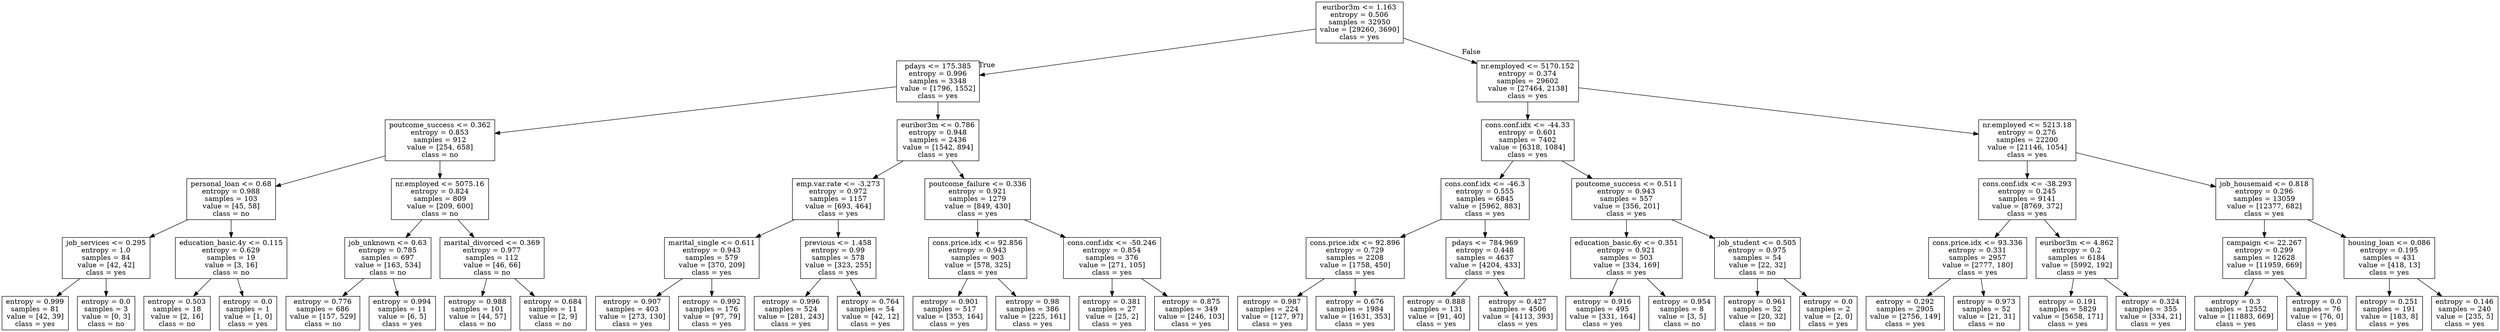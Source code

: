 digraph Tree {
node [shape=box] ;
0 [label="euribor3m <= 1.163\nentropy = 0.506\nsamples = 32950\nvalue = [29260, 3690]\nclass = yes"] ;
1 [label="pdays <= 175.385\nentropy = 0.996\nsamples = 3348\nvalue = [1796, 1552]\nclass = yes"] ;
0 -> 1 [labeldistance=2.5, labelangle=45, headlabel="True"] ;
2 [label="poutcome_success <= 0.362\nentropy = 0.853\nsamples = 912\nvalue = [254, 658]\nclass = no"] ;
1 -> 2 ;
3 [label="personal_loan <= 0.68\nentropy = 0.988\nsamples = 103\nvalue = [45, 58]\nclass = no"] ;
2 -> 3 ;
4 [label="job_services <= 0.295\nentropy = 1.0\nsamples = 84\nvalue = [42, 42]\nclass = yes"] ;
3 -> 4 ;
5 [label="entropy = 0.999\nsamples = 81\nvalue = [42, 39]\nclass = yes"] ;
4 -> 5 ;
6 [label="entropy = 0.0\nsamples = 3\nvalue = [0, 3]\nclass = no"] ;
4 -> 6 ;
7 [label="education_basic.4y <= 0.115\nentropy = 0.629\nsamples = 19\nvalue = [3, 16]\nclass = no"] ;
3 -> 7 ;
8 [label="entropy = 0.503\nsamples = 18\nvalue = [2, 16]\nclass = no"] ;
7 -> 8 ;
9 [label="entropy = 0.0\nsamples = 1\nvalue = [1, 0]\nclass = yes"] ;
7 -> 9 ;
10 [label="nr.employed <= 5075.16\nentropy = 0.824\nsamples = 809\nvalue = [209, 600]\nclass = no"] ;
2 -> 10 ;
11 [label="job_unknown <= 0.63\nentropy = 0.785\nsamples = 697\nvalue = [163, 534]\nclass = no"] ;
10 -> 11 ;
12 [label="entropy = 0.776\nsamples = 686\nvalue = [157, 529]\nclass = no"] ;
11 -> 12 ;
13 [label="entropy = 0.994\nsamples = 11\nvalue = [6, 5]\nclass = yes"] ;
11 -> 13 ;
14 [label="marital_divorced <= 0.369\nentropy = 0.977\nsamples = 112\nvalue = [46, 66]\nclass = no"] ;
10 -> 14 ;
15 [label="entropy = 0.988\nsamples = 101\nvalue = [44, 57]\nclass = no"] ;
14 -> 15 ;
16 [label="entropy = 0.684\nsamples = 11\nvalue = [2, 9]\nclass = no"] ;
14 -> 16 ;
17 [label="euribor3m <= 0.786\nentropy = 0.948\nsamples = 2436\nvalue = [1542, 894]\nclass = yes"] ;
1 -> 17 ;
18 [label="emp.var.rate <= -3.273\nentropy = 0.972\nsamples = 1157\nvalue = [693, 464]\nclass = yes"] ;
17 -> 18 ;
19 [label="marital_single <= 0.611\nentropy = 0.943\nsamples = 579\nvalue = [370, 209]\nclass = yes"] ;
18 -> 19 ;
20 [label="entropy = 0.907\nsamples = 403\nvalue = [273, 130]\nclass = yes"] ;
19 -> 20 ;
21 [label="entropy = 0.992\nsamples = 176\nvalue = [97, 79]\nclass = yes"] ;
19 -> 21 ;
22 [label="previous <= 1.458\nentropy = 0.99\nsamples = 578\nvalue = [323, 255]\nclass = yes"] ;
18 -> 22 ;
23 [label="entropy = 0.996\nsamples = 524\nvalue = [281, 243]\nclass = yes"] ;
22 -> 23 ;
24 [label="entropy = 0.764\nsamples = 54\nvalue = [42, 12]\nclass = yes"] ;
22 -> 24 ;
25 [label="poutcome_failure <= 0.336\nentropy = 0.921\nsamples = 1279\nvalue = [849, 430]\nclass = yes"] ;
17 -> 25 ;
26 [label="cons.price.idx <= 92.856\nentropy = 0.943\nsamples = 903\nvalue = [578, 325]\nclass = yes"] ;
25 -> 26 ;
27 [label="entropy = 0.901\nsamples = 517\nvalue = [353, 164]\nclass = yes"] ;
26 -> 27 ;
28 [label="entropy = 0.98\nsamples = 386\nvalue = [225, 161]\nclass = yes"] ;
26 -> 28 ;
29 [label="cons.conf.idx <= -50.246\nentropy = 0.854\nsamples = 376\nvalue = [271, 105]\nclass = yes"] ;
25 -> 29 ;
30 [label="entropy = 0.381\nsamples = 27\nvalue = [25, 2]\nclass = yes"] ;
29 -> 30 ;
31 [label="entropy = 0.875\nsamples = 349\nvalue = [246, 103]\nclass = yes"] ;
29 -> 31 ;
32 [label="nr.employed <= 5170.152\nentropy = 0.374\nsamples = 29602\nvalue = [27464, 2138]\nclass = yes"] ;
0 -> 32 [labeldistance=2.5, labelangle=-45, headlabel="False"] ;
33 [label="cons.conf.idx <= -44.33\nentropy = 0.601\nsamples = 7402\nvalue = [6318, 1084]\nclass = yes"] ;
32 -> 33 ;
34 [label="cons.conf.idx <= -46.3\nentropy = 0.555\nsamples = 6845\nvalue = [5962, 883]\nclass = yes"] ;
33 -> 34 ;
35 [label="cons.price.idx <= 92.896\nentropy = 0.729\nsamples = 2208\nvalue = [1758, 450]\nclass = yes"] ;
34 -> 35 ;
36 [label="entropy = 0.987\nsamples = 224\nvalue = [127, 97]\nclass = yes"] ;
35 -> 36 ;
37 [label="entropy = 0.676\nsamples = 1984\nvalue = [1631, 353]\nclass = yes"] ;
35 -> 37 ;
38 [label="pdays <= 784.969\nentropy = 0.448\nsamples = 4637\nvalue = [4204, 433]\nclass = yes"] ;
34 -> 38 ;
39 [label="entropy = 0.888\nsamples = 131\nvalue = [91, 40]\nclass = yes"] ;
38 -> 39 ;
40 [label="entropy = 0.427\nsamples = 4506\nvalue = [4113, 393]\nclass = yes"] ;
38 -> 40 ;
41 [label="poutcome_success <= 0.511\nentropy = 0.943\nsamples = 557\nvalue = [356, 201]\nclass = yes"] ;
33 -> 41 ;
42 [label="education_basic.6y <= 0.351\nentropy = 0.921\nsamples = 503\nvalue = [334, 169]\nclass = yes"] ;
41 -> 42 ;
43 [label="entropy = 0.916\nsamples = 495\nvalue = [331, 164]\nclass = yes"] ;
42 -> 43 ;
44 [label="entropy = 0.954\nsamples = 8\nvalue = [3, 5]\nclass = no"] ;
42 -> 44 ;
45 [label="job_student <= 0.505\nentropy = 0.975\nsamples = 54\nvalue = [22, 32]\nclass = no"] ;
41 -> 45 ;
46 [label="entropy = 0.961\nsamples = 52\nvalue = [20, 32]\nclass = no"] ;
45 -> 46 ;
47 [label="entropy = 0.0\nsamples = 2\nvalue = [2, 0]\nclass = yes"] ;
45 -> 47 ;
48 [label="nr.employed <= 5213.18\nentropy = 0.276\nsamples = 22200\nvalue = [21146, 1054]\nclass = yes"] ;
32 -> 48 ;
49 [label="cons.conf.idx <= -38.293\nentropy = 0.245\nsamples = 9141\nvalue = [8769, 372]\nclass = yes"] ;
48 -> 49 ;
50 [label="cons.price.idx <= 93.336\nentropy = 0.331\nsamples = 2957\nvalue = [2777, 180]\nclass = yes"] ;
49 -> 50 ;
51 [label="entropy = 0.292\nsamples = 2905\nvalue = [2756, 149]\nclass = yes"] ;
50 -> 51 ;
52 [label="entropy = 0.973\nsamples = 52\nvalue = [21, 31]\nclass = no"] ;
50 -> 52 ;
53 [label="euribor3m <= 4.862\nentropy = 0.2\nsamples = 6184\nvalue = [5992, 192]\nclass = yes"] ;
49 -> 53 ;
54 [label="entropy = 0.191\nsamples = 5829\nvalue = [5658, 171]\nclass = yes"] ;
53 -> 54 ;
55 [label="entropy = 0.324\nsamples = 355\nvalue = [334, 21]\nclass = yes"] ;
53 -> 55 ;
56 [label="job_housemaid <= 0.818\nentropy = 0.296\nsamples = 13059\nvalue = [12377, 682]\nclass = yes"] ;
48 -> 56 ;
57 [label="campaign <= 22.267\nentropy = 0.299\nsamples = 12628\nvalue = [11959, 669]\nclass = yes"] ;
56 -> 57 ;
58 [label="entropy = 0.3\nsamples = 12552\nvalue = [11883, 669]\nclass = yes"] ;
57 -> 58 ;
59 [label="entropy = 0.0\nsamples = 76\nvalue = [76, 0]\nclass = yes"] ;
57 -> 59 ;
60 [label="housing_loan <= 0.086\nentropy = 0.195\nsamples = 431\nvalue = [418, 13]\nclass = yes"] ;
56 -> 60 ;
61 [label="entropy = 0.251\nsamples = 191\nvalue = [183, 8]\nclass = yes"] ;
60 -> 61 ;
62 [label="entropy = 0.146\nsamples = 240\nvalue = [235, 5]\nclass = yes"] ;
60 -> 62 ;
}